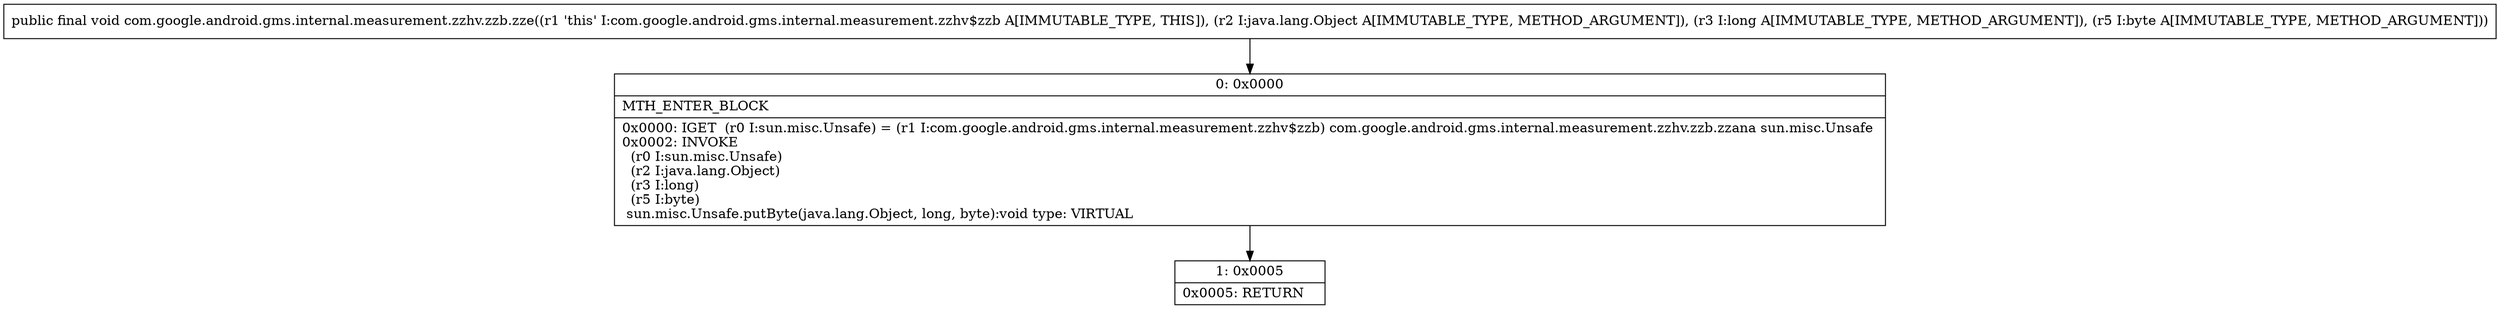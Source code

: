 digraph "CFG forcom.google.android.gms.internal.measurement.zzhv.zzb.zze(Ljava\/lang\/Object;JB)V" {
Node_0 [shape=record,label="{0\:\ 0x0000|MTH_ENTER_BLOCK\l|0x0000: IGET  (r0 I:sun.misc.Unsafe) = (r1 I:com.google.android.gms.internal.measurement.zzhv$zzb) com.google.android.gms.internal.measurement.zzhv.zzb.zzana sun.misc.Unsafe \l0x0002: INVOKE  \l  (r0 I:sun.misc.Unsafe)\l  (r2 I:java.lang.Object)\l  (r3 I:long)\l  (r5 I:byte)\l sun.misc.Unsafe.putByte(java.lang.Object, long, byte):void type: VIRTUAL \l}"];
Node_1 [shape=record,label="{1\:\ 0x0005|0x0005: RETURN   \l}"];
MethodNode[shape=record,label="{public final void com.google.android.gms.internal.measurement.zzhv.zzb.zze((r1 'this' I:com.google.android.gms.internal.measurement.zzhv$zzb A[IMMUTABLE_TYPE, THIS]), (r2 I:java.lang.Object A[IMMUTABLE_TYPE, METHOD_ARGUMENT]), (r3 I:long A[IMMUTABLE_TYPE, METHOD_ARGUMENT]), (r5 I:byte A[IMMUTABLE_TYPE, METHOD_ARGUMENT])) }"];
MethodNode -> Node_0;
Node_0 -> Node_1;
}

